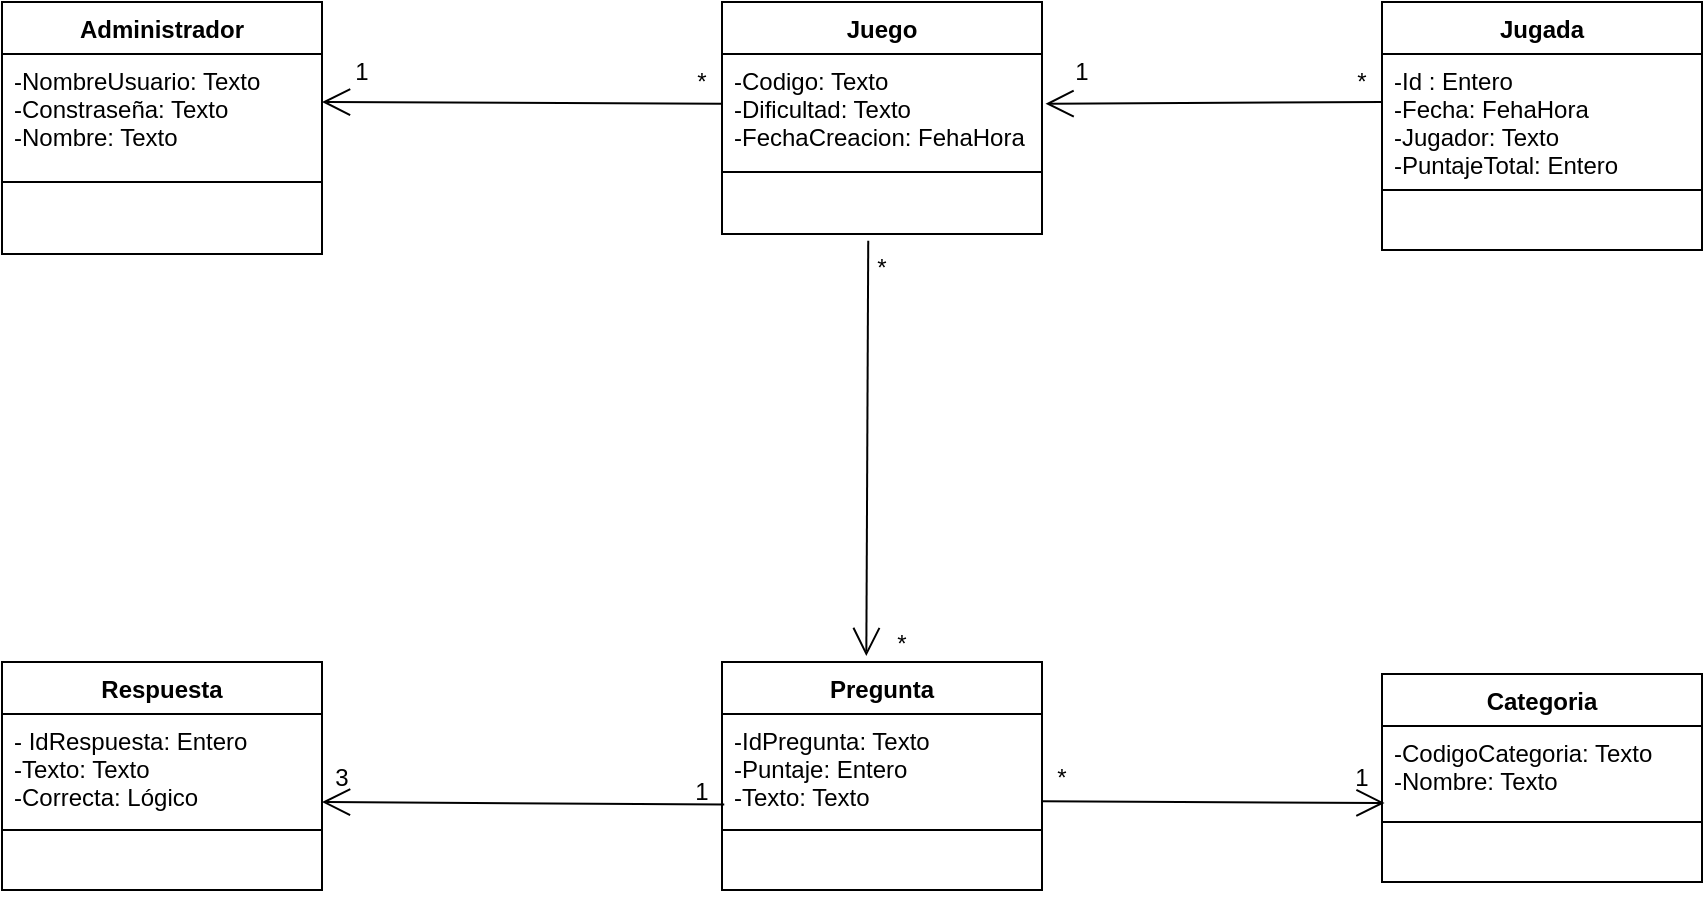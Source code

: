 <mxfile version="20.7.4" type="device"><diagram id="5OcmbVPiwbneUw-51nmE" name="Página-1"><mxGraphModel dx="1245" dy="664" grid="1" gridSize="10" guides="1" tooltips="1" connect="1" arrows="1" fold="1" page="1" pageScale="1" pageWidth="2339" pageHeight="3300" math="0" shadow="0"><root><mxCell id="0"/><mxCell id="1" parent="0"/><mxCell id="yop45eZlJvrzFpfaKV-2-1" value="Administrador" style="swimlane;fontStyle=1;align=center;verticalAlign=top;childLayout=stackLayout;horizontal=1;startSize=26;horizontalStack=0;resizeParent=1;resizeParentMax=0;resizeLast=0;collapsible=1;marginBottom=0;" parent="1" vertex="1"><mxGeometry x="40" y="160" width="160" height="126" as="geometry"/></mxCell><mxCell id="yop45eZlJvrzFpfaKV-2-2" value="-NombreUsuario: Texto &#10;-Constraseña: Texto &#10;-Nombre: Texto " style="text;strokeColor=none;fillColor=none;align=left;verticalAlign=top;spacingLeft=4;spacingRight=4;overflow=hidden;rotatable=0;points=[[0,0.5],[1,0.5]];portConstraint=eastwest;" parent="yop45eZlJvrzFpfaKV-2-1" vertex="1"><mxGeometry y="26" width="160" height="54" as="geometry"/></mxCell><mxCell id="yop45eZlJvrzFpfaKV-2-3" value="" style="line;strokeWidth=1;fillColor=none;align=left;verticalAlign=middle;spacingTop=-1;spacingLeft=3;spacingRight=3;rotatable=0;labelPosition=right;points=[];portConstraint=eastwest;strokeColor=inherit;" parent="yop45eZlJvrzFpfaKV-2-1" vertex="1"><mxGeometry y="80" width="160" height="20" as="geometry"/></mxCell><mxCell id="yop45eZlJvrzFpfaKV-2-4" value=" " style="text;strokeColor=none;fillColor=none;align=left;verticalAlign=top;spacingLeft=4;spacingRight=4;overflow=hidden;rotatable=0;points=[[0,0.5],[1,0.5]];portConstraint=eastwest;" parent="yop45eZlJvrzFpfaKV-2-1" vertex="1"><mxGeometry y="100" width="160" height="26" as="geometry"/></mxCell><mxCell id="yop45eZlJvrzFpfaKV-2-5" value="Juego" style="swimlane;fontStyle=1;align=center;verticalAlign=top;childLayout=stackLayout;horizontal=1;startSize=26;horizontalStack=0;resizeParent=1;resizeParentMax=0;resizeLast=0;collapsible=1;marginBottom=0;" parent="1" vertex="1"><mxGeometry x="400" y="160" width="160" height="116" as="geometry"/></mxCell><mxCell id="yop45eZlJvrzFpfaKV-2-6" value="-Codigo: Texto &#10;-Dificultad: Texto &#10;-FechaCreacion: FehaHora" style="text;strokeColor=none;fillColor=none;align=left;verticalAlign=top;spacingLeft=4;spacingRight=4;overflow=hidden;rotatable=0;points=[[0,0.5],[1,0.5]];portConstraint=eastwest;fontStyle=0" parent="yop45eZlJvrzFpfaKV-2-5" vertex="1"><mxGeometry y="26" width="160" height="54" as="geometry"/></mxCell><mxCell id="yop45eZlJvrzFpfaKV-2-7" value="" style="line;strokeWidth=1;fillColor=none;align=left;verticalAlign=middle;spacingTop=-1;spacingLeft=3;spacingRight=3;rotatable=0;labelPosition=right;points=[];portConstraint=eastwest;strokeColor=inherit;" parent="yop45eZlJvrzFpfaKV-2-5" vertex="1"><mxGeometry y="80" width="160" height="10" as="geometry"/></mxCell><mxCell id="yop45eZlJvrzFpfaKV-2-8" value=" " style="text;strokeColor=none;fillColor=none;align=left;verticalAlign=top;spacingLeft=4;spacingRight=4;overflow=hidden;rotatable=0;points=[[0,0.5],[1,0.5]];portConstraint=eastwest;" parent="yop45eZlJvrzFpfaKV-2-5" vertex="1"><mxGeometry y="90" width="160" height="26" as="geometry"/></mxCell><mxCell id="yop45eZlJvrzFpfaKV-2-9" value="" style="endArrow=open;endFill=1;endSize=12;html=1;rounded=0;exitX=-0.001;exitY=0.022;exitDx=0;exitDy=0;exitPerimeter=0;" parent="1" edge="1"><mxGeometry width="160" relative="1" as="geometry"><mxPoint x="399.84" y="210.88" as="sourcePoint"/><mxPoint x="200" y="210" as="targetPoint"/></mxGeometry></mxCell><mxCell id="yop45eZlJvrzFpfaKV-2-12" value="*" style="text;html=1;strokeColor=none;fillColor=none;align=center;verticalAlign=middle;whiteSpace=wrap;rounded=0;" parent="1" vertex="1"><mxGeometry x="370" y="190" width="40" height="20" as="geometry"/></mxCell><mxCell id="yop45eZlJvrzFpfaKV-2-13" value="1" style="text;html=1;strokeColor=none;fillColor=none;align=center;verticalAlign=middle;whiteSpace=wrap;rounded=0;" parent="1" vertex="1"><mxGeometry x="190" y="180" width="60" height="30" as="geometry"/></mxCell><mxCell id="yop45eZlJvrzFpfaKV-2-14" value="Pregunta" style="swimlane;fontStyle=1;align=center;verticalAlign=top;childLayout=stackLayout;horizontal=1;startSize=26;horizontalStack=0;resizeParent=1;resizeParentMax=0;resizeLast=0;collapsible=1;marginBottom=0;" parent="1" vertex="1"><mxGeometry x="400" y="490" width="160" height="114" as="geometry"/></mxCell><mxCell id="yop45eZlJvrzFpfaKV-2-15" value="-IdPregunta: Texto &#10;-Puntaje: Entero&#10;-Texto: Texto " style="text;strokeColor=none;fillColor=none;align=left;verticalAlign=top;spacingLeft=4;spacingRight=4;overflow=hidden;rotatable=0;points=[[0,0.5],[1,0.5]];portConstraint=eastwest;" parent="yop45eZlJvrzFpfaKV-2-14" vertex="1"><mxGeometry y="26" width="160" height="54" as="geometry"/></mxCell><mxCell id="yop45eZlJvrzFpfaKV-2-16" value="" style="line;strokeWidth=1;fillColor=none;align=left;verticalAlign=middle;spacingTop=-1;spacingLeft=3;spacingRight=3;rotatable=0;labelPosition=right;points=[];portConstraint=eastwest;strokeColor=inherit;" parent="yop45eZlJvrzFpfaKV-2-14" vertex="1"><mxGeometry y="80" width="160" height="8" as="geometry"/></mxCell><mxCell id="yop45eZlJvrzFpfaKV-2-17" value=" " style="text;strokeColor=none;fillColor=none;align=left;verticalAlign=top;spacingLeft=4;spacingRight=4;overflow=hidden;rotatable=0;points=[[0,0.5],[1,0.5]];portConstraint=eastwest;" parent="yop45eZlJvrzFpfaKV-2-14" vertex="1"><mxGeometry y="88" width="160" height="26" as="geometry"/></mxCell><mxCell id="yop45eZlJvrzFpfaKV-2-18" value="Respuesta" style="swimlane;fontStyle=1;align=center;verticalAlign=top;childLayout=stackLayout;horizontal=1;startSize=26;horizontalStack=0;resizeParent=1;resizeParentMax=0;resizeLast=0;collapsible=1;marginBottom=0;" parent="1" vertex="1"><mxGeometry x="40" y="490" width="160" height="114" as="geometry"/></mxCell><mxCell id="yop45eZlJvrzFpfaKV-2-19" value="- IdRespuesta: Entero&#10;-Texto: Texto&#10;-Correcta: Lógico" style="text;strokeColor=none;fillColor=none;align=left;verticalAlign=top;spacingLeft=4;spacingRight=4;overflow=hidden;rotatable=0;points=[[0,0.5],[1,0.5]];portConstraint=eastwest;" parent="yop45eZlJvrzFpfaKV-2-18" vertex="1"><mxGeometry y="26" width="160" height="54" as="geometry"/></mxCell><mxCell id="yop45eZlJvrzFpfaKV-2-20" value="" style="line;strokeWidth=1;fillColor=none;align=left;verticalAlign=middle;spacingTop=-1;spacingLeft=3;spacingRight=3;rotatable=0;labelPosition=right;points=[];portConstraint=eastwest;strokeColor=inherit;" parent="yop45eZlJvrzFpfaKV-2-18" vertex="1"><mxGeometry y="80" width="160" height="8" as="geometry"/></mxCell><mxCell id="yop45eZlJvrzFpfaKV-2-21" value=" " style="text;strokeColor=none;fillColor=none;align=left;verticalAlign=top;spacingLeft=4;spacingRight=4;overflow=hidden;rotatable=0;points=[[0,0.5],[1,0.5]];portConstraint=eastwest;" parent="yop45eZlJvrzFpfaKV-2-18" vertex="1"><mxGeometry y="88" width="160" height="26" as="geometry"/></mxCell><mxCell id="yop45eZlJvrzFpfaKV-2-25" value="" style="endArrow=open;endFill=1;endSize=12;html=1;rounded=0;entryX=1;entryY=0.815;entryDx=0;entryDy=0;exitX=0.007;exitY=0.839;exitDx=0;exitDy=0;exitPerimeter=0;entryPerimeter=0;" parent="1" source="yop45eZlJvrzFpfaKV-2-15" target="yop45eZlJvrzFpfaKV-2-19" edge="1"><mxGeometry x="-1" y="377" width="160" relative="1" as="geometry"><mxPoint x="290" y="760" as="sourcePoint"/><mxPoint x="259.5" y="580.004" as="targetPoint"/><mxPoint x="213" y="340" as="offset"/></mxGeometry></mxCell><mxCell id="yop45eZlJvrzFpfaKV-2-26" value="1" style="text;html=1;strokeColor=none;fillColor=none;align=center;verticalAlign=middle;whiteSpace=wrap;rounded=0;" parent="1" vertex="1"><mxGeometry x="360" y="540" width="60" height="30" as="geometry"/></mxCell><mxCell id="yop45eZlJvrzFpfaKV-2-27" value="3" style="text;html=1;strokeColor=none;fillColor=none;align=center;verticalAlign=middle;whiteSpace=wrap;rounded=0;" parent="1" vertex="1"><mxGeometry x="180" y="533" width="60" height="30" as="geometry"/></mxCell><mxCell id="yop45eZlJvrzFpfaKV-2-28" value="Categoria" style="swimlane;fontStyle=1;align=center;verticalAlign=top;childLayout=stackLayout;horizontal=1;startSize=26;horizontalStack=0;resizeParent=1;resizeParentMax=0;resizeLast=0;collapsible=1;marginBottom=0;" parent="1" vertex="1"><mxGeometry x="730" y="496" width="160" height="104" as="geometry"/></mxCell><mxCell id="yop45eZlJvrzFpfaKV-2-29" value="-CodigoCategoria: Texto &#10;-Nombre: Texto " style="text;strokeColor=none;fillColor=none;align=left;verticalAlign=top;spacingLeft=4;spacingRight=4;overflow=hidden;rotatable=0;points=[[0,0.5],[1,0.5]];portConstraint=eastwest;" parent="yop45eZlJvrzFpfaKV-2-28" vertex="1"><mxGeometry y="26" width="160" height="44" as="geometry"/></mxCell><mxCell id="yop45eZlJvrzFpfaKV-2-30" value="" style="line;strokeWidth=1;fillColor=none;align=left;verticalAlign=middle;spacingTop=-1;spacingLeft=3;spacingRight=3;rotatable=0;labelPosition=right;points=[];portConstraint=eastwest;strokeColor=inherit;" parent="yop45eZlJvrzFpfaKV-2-28" vertex="1"><mxGeometry y="70" width="160" height="8" as="geometry"/></mxCell><mxCell id="yop45eZlJvrzFpfaKV-2-31" value=" " style="text;strokeColor=none;fillColor=none;align=left;verticalAlign=top;spacingLeft=4;spacingRight=4;overflow=hidden;rotatable=0;points=[[0,0.5],[1,0.5]];portConstraint=eastwest;" parent="yop45eZlJvrzFpfaKV-2-28" vertex="1"><mxGeometry y="78" width="160" height="26" as="geometry"/></mxCell><mxCell id="yop45eZlJvrzFpfaKV-2-32" value="" style="endArrow=open;endFill=1;endSize=12;html=1;rounded=0;exitX=1;exitY=0.809;exitDx=0;exitDy=0;exitPerimeter=0;entryX=0.008;entryY=0.874;entryDx=0;entryDy=0;entryPerimeter=0;" parent="1" source="yop45eZlJvrzFpfaKV-2-15" target="yop45eZlJvrzFpfaKV-2-29" edge="1"><mxGeometry x="-1" y="377" width="160" relative="1" as="geometry"><mxPoint x="630" y="670" as="sourcePoint"/><mxPoint x="730" y="570" as="targetPoint"/><mxPoint x="213" y="340" as="offset"/></mxGeometry></mxCell><mxCell id="yop45eZlJvrzFpfaKV-2-33" value="1" style="text;html=1;strokeColor=none;fillColor=none;align=center;verticalAlign=middle;whiteSpace=wrap;rounded=0;" parent="1" vertex="1"><mxGeometry x="690" y="533" width="60" height="30" as="geometry"/></mxCell><mxCell id="yop45eZlJvrzFpfaKV-2-34" value="*" style="text;html=1;strokeColor=none;fillColor=none;align=center;verticalAlign=middle;whiteSpace=wrap;rounded=0;" parent="1" vertex="1"><mxGeometry x="550" y="543" width="40" height="10" as="geometry"/></mxCell><mxCell id="yop45eZlJvrzFpfaKV-2-35" value="Jugada" style="swimlane;fontStyle=1;align=center;verticalAlign=top;childLayout=stackLayout;horizontal=1;startSize=26;horizontalStack=0;resizeParent=1;resizeParentMax=0;resizeLast=0;collapsible=1;marginBottom=0;" parent="1" vertex="1"><mxGeometry x="730" y="160" width="160" height="124" as="geometry"/></mxCell><mxCell id="yop45eZlJvrzFpfaKV-2-36" value="-Id : Entero&#10;-Fecha: FehaHora&#10;-Jugador: Texto &#10;-PuntajeTotal: Entero" style="text;strokeColor=none;fillColor=none;align=left;verticalAlign=top;spacingLeft=4;spacingRight=4;overflow=hidden;rotatable=0;points=[[0,0.5],[1,0.5]];portConstraint=eastwest;" parent="yop45eZlJvrzFpfaKV-2-35" vertex="1"><mxGeometry y="26" width="160" height="64" as="geometry"/></mxCell><mxCell id="yop45eZlJvrzFpfaKV-2-37" value="" style="line;strokeWidth=1;fillColor=none;align=left;verticalAlign=middle;spacingTop=-1;spacingLeft=3;spacingRight=3;rotatable=0;labelPosition=right;points=[];portConstraint=eastwest;strokeColor=inherit;" parent="yop45eZlJvrzFpfaKV-2-35" vertex="1"><mxGeometry y="90" width="160" height="8" as="geometry"/></mxCell><mxCell id="yop45eZlJvrzFpfaKV-2-38" value=" " style="text;strokeColor=none;fillColor=none;align=left;verticalAlign=top;spacingLeft=4;spacingRight=4;overflow=hidden;rotatable=0;points=[[0,0.5],[1,0.5]];portConstraint=eastwest;" parent="yop45eZlJvrzFpfaKV-2-35" vertex="1"><mxGeometry y="98" width="160" height="26" as="geometry"/></mxCell><mxCell id="yop45eZlJvrzFpfaKV-2-39" value="" style="endArrow=open;endFill=1;endSize=12;html=1;rounded=0;entryX=1.011;entryY=0.022;entryDx=0;entryDy=0;entryPerimeter=0;exitX=1;exitY=1;exitDx=0;exitDy=0;" parent="1" source="yop45eZlJvrzFpfaKV-2-41" edge="1"><mxGeometry x="-1" y="377" width="160" relative="1" as="geometry"><mxPoint x="921" y="261.99" as="sourcePoint"/><mxPoint x="561.76" y="210.88" as="targetPoint"/><mxPoint x="213" y="340" as="offset"/></mxGeometry></mxCell><mxCell id="yop45eZlJvrzFpfaKV-2-40" value="1" style="text;html=1;strokeColor=none;fillColor=none;align=center;verticalAlign=middle;whiteSpace=wrap;rounded=0;" parent="1" vertex="1"><mxGeometry x="550" y="180" width="60" height="30" as="geometry"/></mxCell><mxCell id="yop45eZlJvrzFpfaKV-2-41" value="*" style="text;html=1;strokeColor=none;fillColor=none;align=center;verticalAlign=middle;whiteSpace=wrap;rounded=0;" parent="1" vertex="1"><mxGeometry x="710" y="190" width="20" height="20" as="geometry"/></mxCell><mxCell id="yop45eZlJvrzFpfaKV-2-44" value="" style="endArrow=open;endFill=1;endSize=12;html=1;rounded=0;entryX=0.451;entryY=-0.026;entryDx=0;entryDy=0;entryPerimeter=0;exitX=0.457;exitY=1.132;exitDx=0;exitDy=0;exitPerimeter=0;" parent="1" source="yop45eZlJvrzFpfaKV-2-8" target="yop45eZlJvrzFpfaKV-2-14" edge="1"><mxGeometry x="-1" y="377" width="160" relative="1" as="geometry"><mxPoint x="720" y="370" as="sourcePoint"/><mxPoint x="360.0" y="386.002" as="targetPoint"/><mxPoint x="213" y="340" as="offset"/></mxGeometry></mxCell><mxCell id="yop45eZlJvrzFpfaKV-2-45" value="*" style="text;html=1;strokeColor=none;fillColor=none;align=center;verticalAlign=middle;whiteSpace=wrap;rounded=0;" parent="1" vertex="1"><mxGeometry x="460" y="466" width="60" height="30" as="geometry"/></mxCell><mxCell id="yop45eZlJvrzFpfaKV-2-46" value="*" style="text;html=1;strokeColor=none;fillColor=none;align=center;verticalAlign=middle;whiteSpace=wrap;rounded=0;" parent="1" vertex="1"><mxGeometry x="460" y="286" width="40" height="14" as="geometry"/></mxCell></root></mxGraphModel></diagram></mxfile>